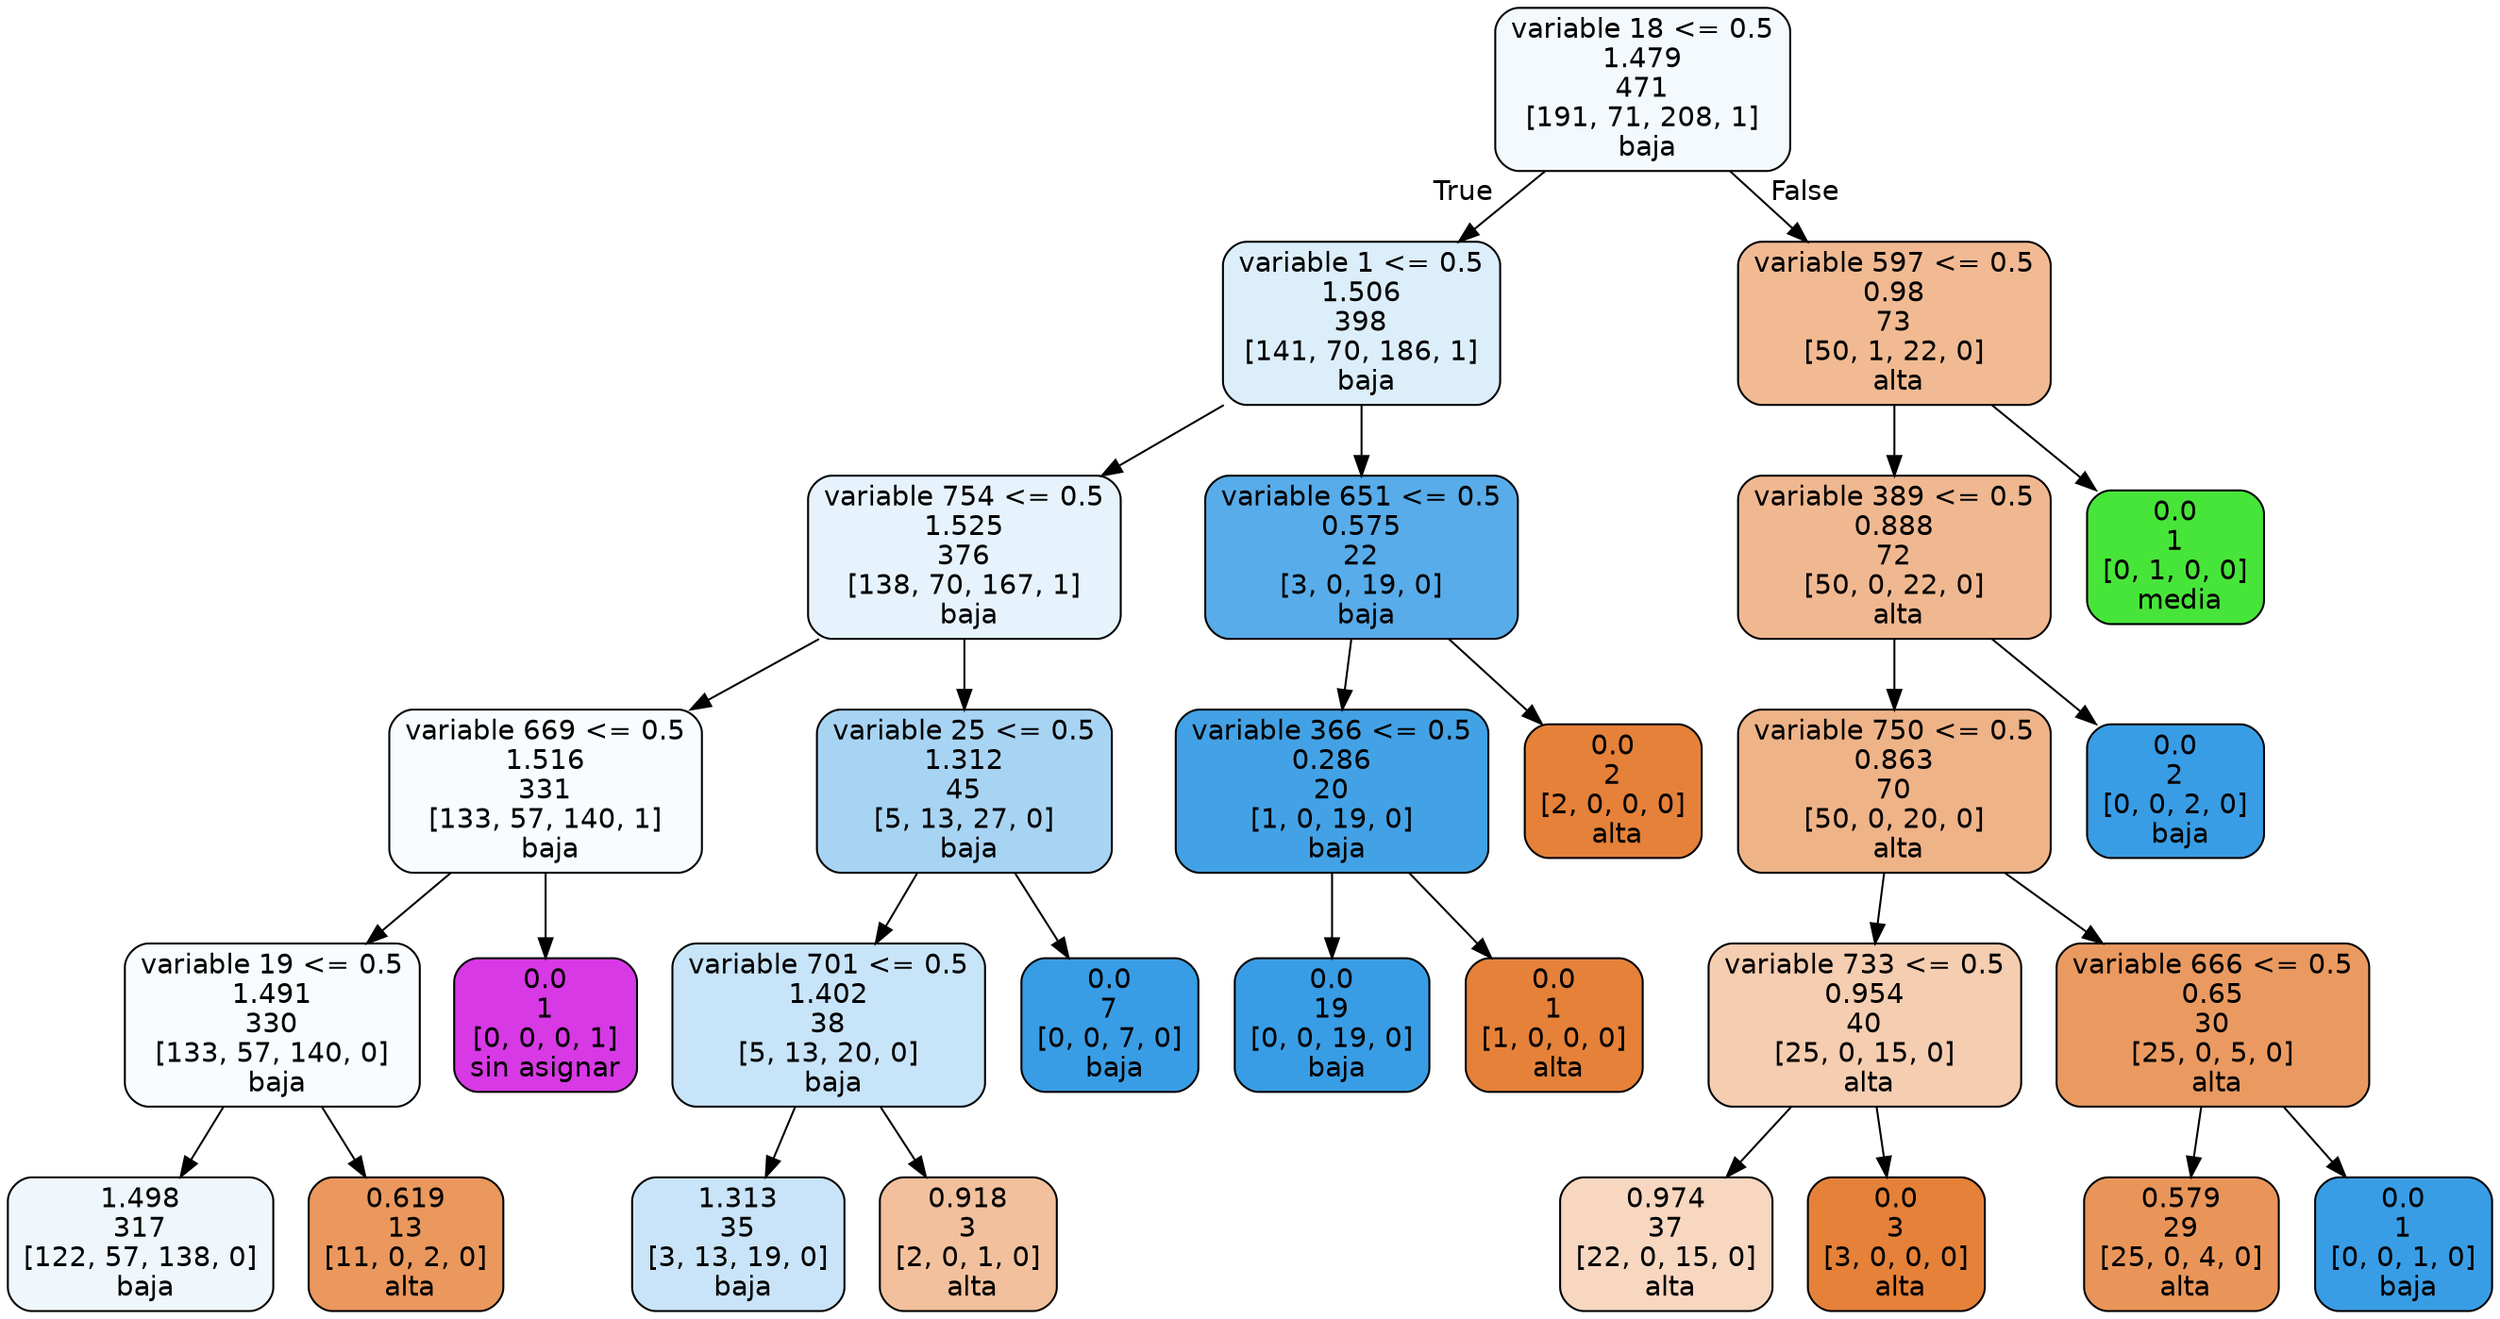 digraph Tree {
node [shape=box, style="filled, rounded", color="black", fontname="helvetica"] ;
edge [fontname="helvetica"] ;
0 [label="variable 18 <= 0.5\n1.479\n471\n[191, 71, 208, 1]\n baja", fillcolor="#f3f9fd"] ;
1 [label="variable 1 <= 0.5\n1.506\n398\n[141, 70, 186, 1]\n baja", fillcolor="#dceefa"] ;
0 -> 1 [labeldistance=2.5, labelangle=45, headlabel="True"] ;
2 [label="variable 754 <= 0.5\n1.525\n376\n[138, 70, 167, 1]\n baja", fillcolor="#e7f3fc"] ;
1 -> 2 ;
3 [label="variable 669 <= 0.5\n1.516\n331\n[133, 57, 140, 1]\n baja", fillcolor="#f8fcfe"] ;
2 -> 3 ;
4 [label="variable 19 <= 0.5\n1.491\n330\n[133, 57, 140, 0]\n baja", fillcolor="#f8fcfe"] ;
3 -> 4 ;
5 [label="1.498\n317\n[122, 57, 138, 0]\n baja", fillcolor="#eff7fd"] ;
4 -> 5 ;
6 [label="0.619\n13\n[11, 0, 2, 0]\n alta", fillcolor="#ea985d"] ;
4 -> 6 ;
7 [label="0.0\n1\n[0, 0, 0, 1]\nsin asignar", fillcolor="#d739e5"] ;
3 -> 7 ;
8 [label="variable 25 <= 0.5\n1.312\n45\n[5, 13, 27, 0]\n baja", fillcolor="#a8d4f4"] ;
2 -> 8 ;
9 [label="variable 701 <= 0.5\n1.402\n38\n[5, 13, 20, 0]\n baja", fillcolor="#c8e4f8"] ;
8 -> 9 ;
10 [label="1.313\n35\n[3, 13, 19, 0]\n baja", fillcolor="#c9e4f8"] ;
9 -> 10 ;
11 [label="0.918\n3\n[2, 0, 1, 0]\n alta", fillcolor="#f2c09c"] ;
9 -> 11 ;
12 [label="0.0\n7\n[0, 0, 7, 0]\n baja", fillcolor="#399de5"] ;
8 -> 12 ;
13 [label="variable 651 <= 0.5\n0.575\n22\n[3, 0, 19, 0]\n baja", fillcolor="#58ace9"] ;
1 -> 13 ;
14 [label="variable 366 <= 0.5\n0.286\n20\n[1, 0, 19, 0]\n baja", fillcolor="#43a2e6"] ;
13 -> 14 ;
15 [label="0.0\n19\n[0, 0, 19, 0]\n baja", fillcolor="#399de5"] ;
14 -> 15 ;
16 [label="0.0\n1\n[1, 0, 0, 0]\n alta", fillcolor="#e58139"] ;
14 -> 16 ;
17 [label="0.0\n2\n[2, 0, 0, 0]\n alta", fillcolor="#e58139"] ;
13 -> 17 ;
18 [label="variable 597 <= 0.5\n0.98\n73\n[50, 1, 22, 0]\n alta", fillcolor="#f1ba92"] ;
0 -> 18 [labeldistance=2.5, labelangle=-45, headlabel="False"] ;
19 [label="variable 389 <= 0.5\n0.888\n72\n[50, 0, 22, 0]\n alta", fillcolor="#f0b890"] ;
18 -> 19 ;
20 [label="variable 750 <= 0.5\n0.863\n70\n[50, 0, 20, 0]\n alta", fillcolor="#efb388"] ;
19 -> 20 ;
21 [label="variable 733 <= 0.5\n0.954\n40\n[25, 0, 15, 0]\n alta", fillcolor="#f5cdb0"] ;
20 -> 21 ;
22 [label="0.974\n37\n[22, 0, 15, 0]\n alta", fillcolor="#f7d7c0"] ;
21 -> 22 ;
23 [label="0.0\n3\n[3, 0, 0, 0]\n alta", fillcolor="#e58139"] ;
21 -> 23 ;
24 [label="variable 666 <= 0.5\n0.65\n30\n[25, 0, 5, 0]\n alta", fillcolor="#ea9a61"] ;
20 -> 24 ;
25 [label="0.579\n29\n[25, 0, 4, 0]\n alta", fillcolor="#e99559"] ;
24 -> 25 ;
26 [label="0.0\n1\n[0, 0, 1, 0]\n baja", fillcolor="#399de5"] ;
24 -> 26 ;
27 [label="0.0\n2\n[0, 0, 2, 0]\n baja", fillcolor="#399de5"] ;
19 -> 27 ;
28 [label="0.0\n1\n[0, 1, 0, 0]\n media", fillcolor="#47e539"] ;
18 -> 28 ;
}